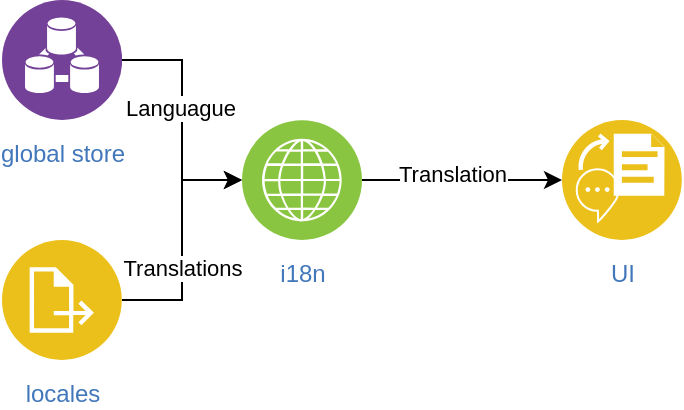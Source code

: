 <mxfile version="13.7.9" type="device"><diagram id="2f404044-711c-603c-8f00-f6bb4c023d3c" name="Page-1"><mxGraphModel dx="2514" dy="1472" grid="1" gridSize="10" guides="1" tooltips="1" connect="1" arrows="1" fold="1" page="1" pageScale="1" pageWidth="827" pageHeight="1169" background="#ffffff" math="0" shadow="0"><root><mxCell id="0"/><mxCell id="1" parent="0"/><mxCell id="jd-h1YCYPjruVRDbpM3t-441" style="edgeStyle=orthogonalEdgeStyle;rounded=0;orthogonalLoop=1;jettySize=auto;html=1;" edge="1" parent="1" source="jd-h1YCYPjruVRDbpM3t-433" target="jd-h1YCYPjruVRDbpM3t-436"><mxGeometry relative="1" as="geometry"/></mxCell><mxCell id="jd-h1YCYPjruVRDbpM3t-442" value="Translation" style="edgeLabel;html=1;align=center;verticalAlign=middle;resizable=0;points=[];" vertex="1" connectable="0" parent="jd-h1YCYPjruVRDbpM3t-441"><mxGeometry x="-0.1" y="3" relative="1" as="geometry"><mxPoint as="offset"/></mxGeometry></mxCell><mxCell id="jd-h1YCYPjruVRDbpM3t-433" value="i18n" style="aspect=fixed;perimeter=ellipsePerimeter;html=1;align=center;shadow=0;dashed=0;fontColor=#4277BB;labelBackgroundColor=#ffffff;fontSize=12;spacingTop=3;image;image=img/lib/ibm/infrastructure/channels.svg;" vertex="1" parent="1"><mxGeometry x="170" y="430" width="60" height="60" as="geometry"/></mxCell><mxCell id="jd-h1YCYPjruVRDbpM3t-437" style="edgeStyle=orthogonalEdgeStyle;rounded=0;orthogonalLoop=1;jettySize=auto;html=1;" edge="1" parent="1" source="jd-h1YCYPjruVRDbpM3t-434" target="jd-h1YCYPjruVRDbpM3t-433"><mxGeometry relative="1" as="geometry"/></mxCell><mxCell id="jd-h1YCYPjruVRDbpM3t-440" value="Languague" style="edgeLabel;html=1;align=center;verticalAlign=middle;resizable=0;points=[];" vertex="1" connectable="0" parent="jd-h1YCYPjruVRDbpM3t-437"><mxGeometry x="-0.1" y="-1" relative="1" as="geometry"><mxPoint as="offset"/></mxGeometry></mxCell><mxCell id="jd-h1YCYPjruVRDbpM3t-434" value="global store" style="aspect=fixed;perimeter=ellipsePerimeter;html=1;align=center;shadow=0;dashed=0;fontColor=#4277BB;labelBackgroundColor=#ffffff;fontSize=12;spacingTop=3;image;image=img/lib/ibm/analytics/data_integration.svg;" vertex="1" parent="1"><mxGeometry x="50" y="370" width="60" height="60" as="geometry"/></mxCell><mxCell id="jd-h1YCYPjruVRDbpM3t-438" style="edgeStyle=orthogonalEdgeStyle;rounded=0;orthogonalLoop=1;jettySize=auto;html=1;" edge="1" parent="1" source="jd-h1YCYPjruVRDbpM3t-435" target="jd-h1YCYPjruVRDbpM3t-433"><mxGeometry relative="1" as="geometry"/></mxCell><mxCell id="jd-h1YCYPjruVRDbpM3t-439" value="Translations" style="edgeLabel;html=1;align=center;verticalAlign=middle;resizable=0;points=[];" vertex="1" connectable="0" parent="jd-h1YCYPjruVRDbpM3t-438"><mxGeometry x="-0.5" y="16" relative="1" as="geometry"><mxPoint x="16" y="-16" as="offset"/></mxGeometry></mxCell><mxCell id="jd-h1YCYPjruVRDbpM3t-435" value="locales" style="aspect=fixed;perimeter=ellipsePerimeter;html=1;align=center;shadow=0;dashed=0;fontColor=#4277BB;labelBackgroundColor=#ffffff;fontSize=12;spacingTop=3;image;image=img/lib/ibm/applications/annotate.svg;" vertex="1" parent="1"><mxGeometry x="50" y="490" width="60" height="60" as="geometry"/></mxCell><mxCell id="jd-h1YCYPjruVRDbpM3t-436" value="UI" style="aspect=fixed;perimeter=ellipsePerimeter;html=1;align=center;shadow=0;dashed=0;fontColor=#4277BB;labelBackgroundColor=#ffffff;fontSize=12;spacingTop=3;image;image=img/lib/ibm/applications/speech_to_text.svg;" vertex="1" parent="1"><mxGeometry x="330" y="430" width="60" height="60" as="geometry"/></mxCell></root></mxGraphModel></diagram></mxfile>